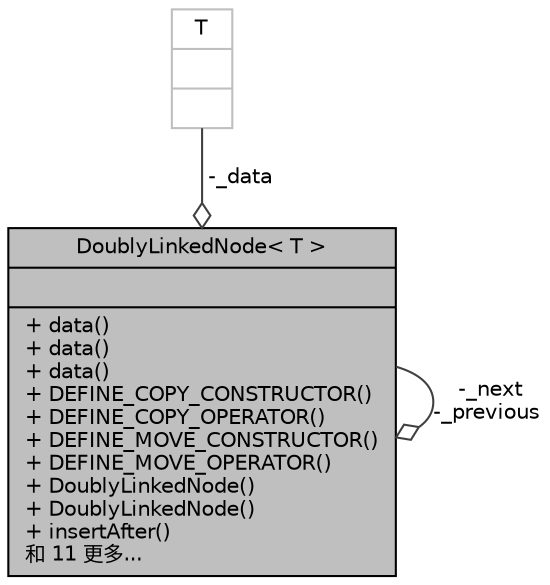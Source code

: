 digraph "DoublyLinkedNode&lt; T &gt;"
{
  edge [fontname="Helvetica",fontsize="10",labelfontname="Helvetica",labelfontsize="10"];
  node [fontname="Helvetica",fontsize="10",shape=record];
  Node386 [label="{DoublyLinkedNode\< T \>\n||+ data()\l+ data()\l+ data()\l+ DEFINE_COPY_CONSTRUCTOR()\l+ DEFINE_COPY_OPERATOR()\l+ DEFINE_MOVE_CONSTRUCTOR()\l+ DEFINE_MOVE_OPERATOR()\l+ DoublyLinkedNode()\l+ DoublyLinkedNode()\l+ insertAfter()\l和 11 更多...\l}",height=0.2,width=0.4,color="black", fillcolor="grey75", style="filled", fontcolor="black"];
  Node386 -> Node386 [color="grey25",fontsize="10",style="solid",label=" -_next\n-_previous" ,arrowhead="odiamond",fontname="Helvetica"];
  Node387 -> Node386 [color="grey25",fontsize="10",style="solid",label=" -_data" ,arrowhead="odiamond",fontname="Helvetica"];
  Node387 [label="{T\n||}",height=0.2,width=0.4,color="grey75", fillcolor="white", style="filled"];
}
